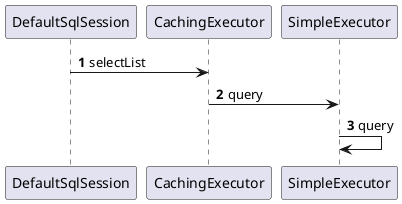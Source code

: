 @startuml
'https://plantuml.com/sequence-diagram

autonumber
DefaultSqlSession -> CachingExecutor: selectList
CachingExecutor -> SimpleExecutor: query
SimpleExecutor -> SimpleExecutor: query
@enduml